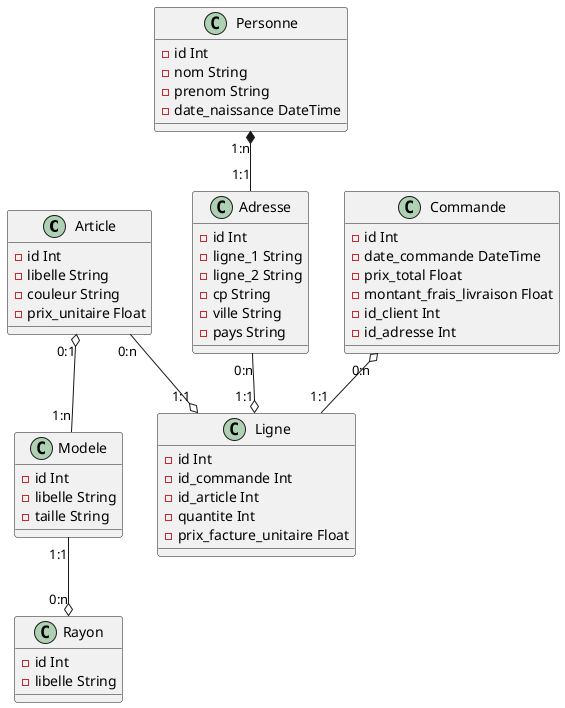 @startuml Class Article

class Article {
    - id Int
    - libelle String
    - couleur String 
    - prix_unitaire Float
}

class Modele{
    - id Int
    - libelle String
    - taille String 
}

class Rayon{
    - id Int
    - libelle String 
}

class Personne{
    - id Int
    - nom String
    - prenom String
    - date_naissance DateTime 
}

class Adresse{
    - id Int
    - ligne_1 String
    - ligne_2 String
    - cp String
    - ville String
    - pays String
}

class Commande{
    - id Int
    - date_commande DateTime
    - prix_total Float
    - montant_frais_livraison Float
    - id_client Int
    - id_adresse Int
}

class Ligne{
    - id Int
    - id_commande Int
    - id_article Int
    - quantite Int
    - prix_facture_unitaire Float
}


Article "0:1" o-- "1:n" Modele
Modele "1:1" --o "0:n" Rayon

Article "0:n" --o "1:1" Ligne 
Adresse "0:n" --o "1:1" Ligne

Personne "1:n" *-- "1:1" Adresse
Commande "0:n" o-- "1:1" Ligne

@enduml
